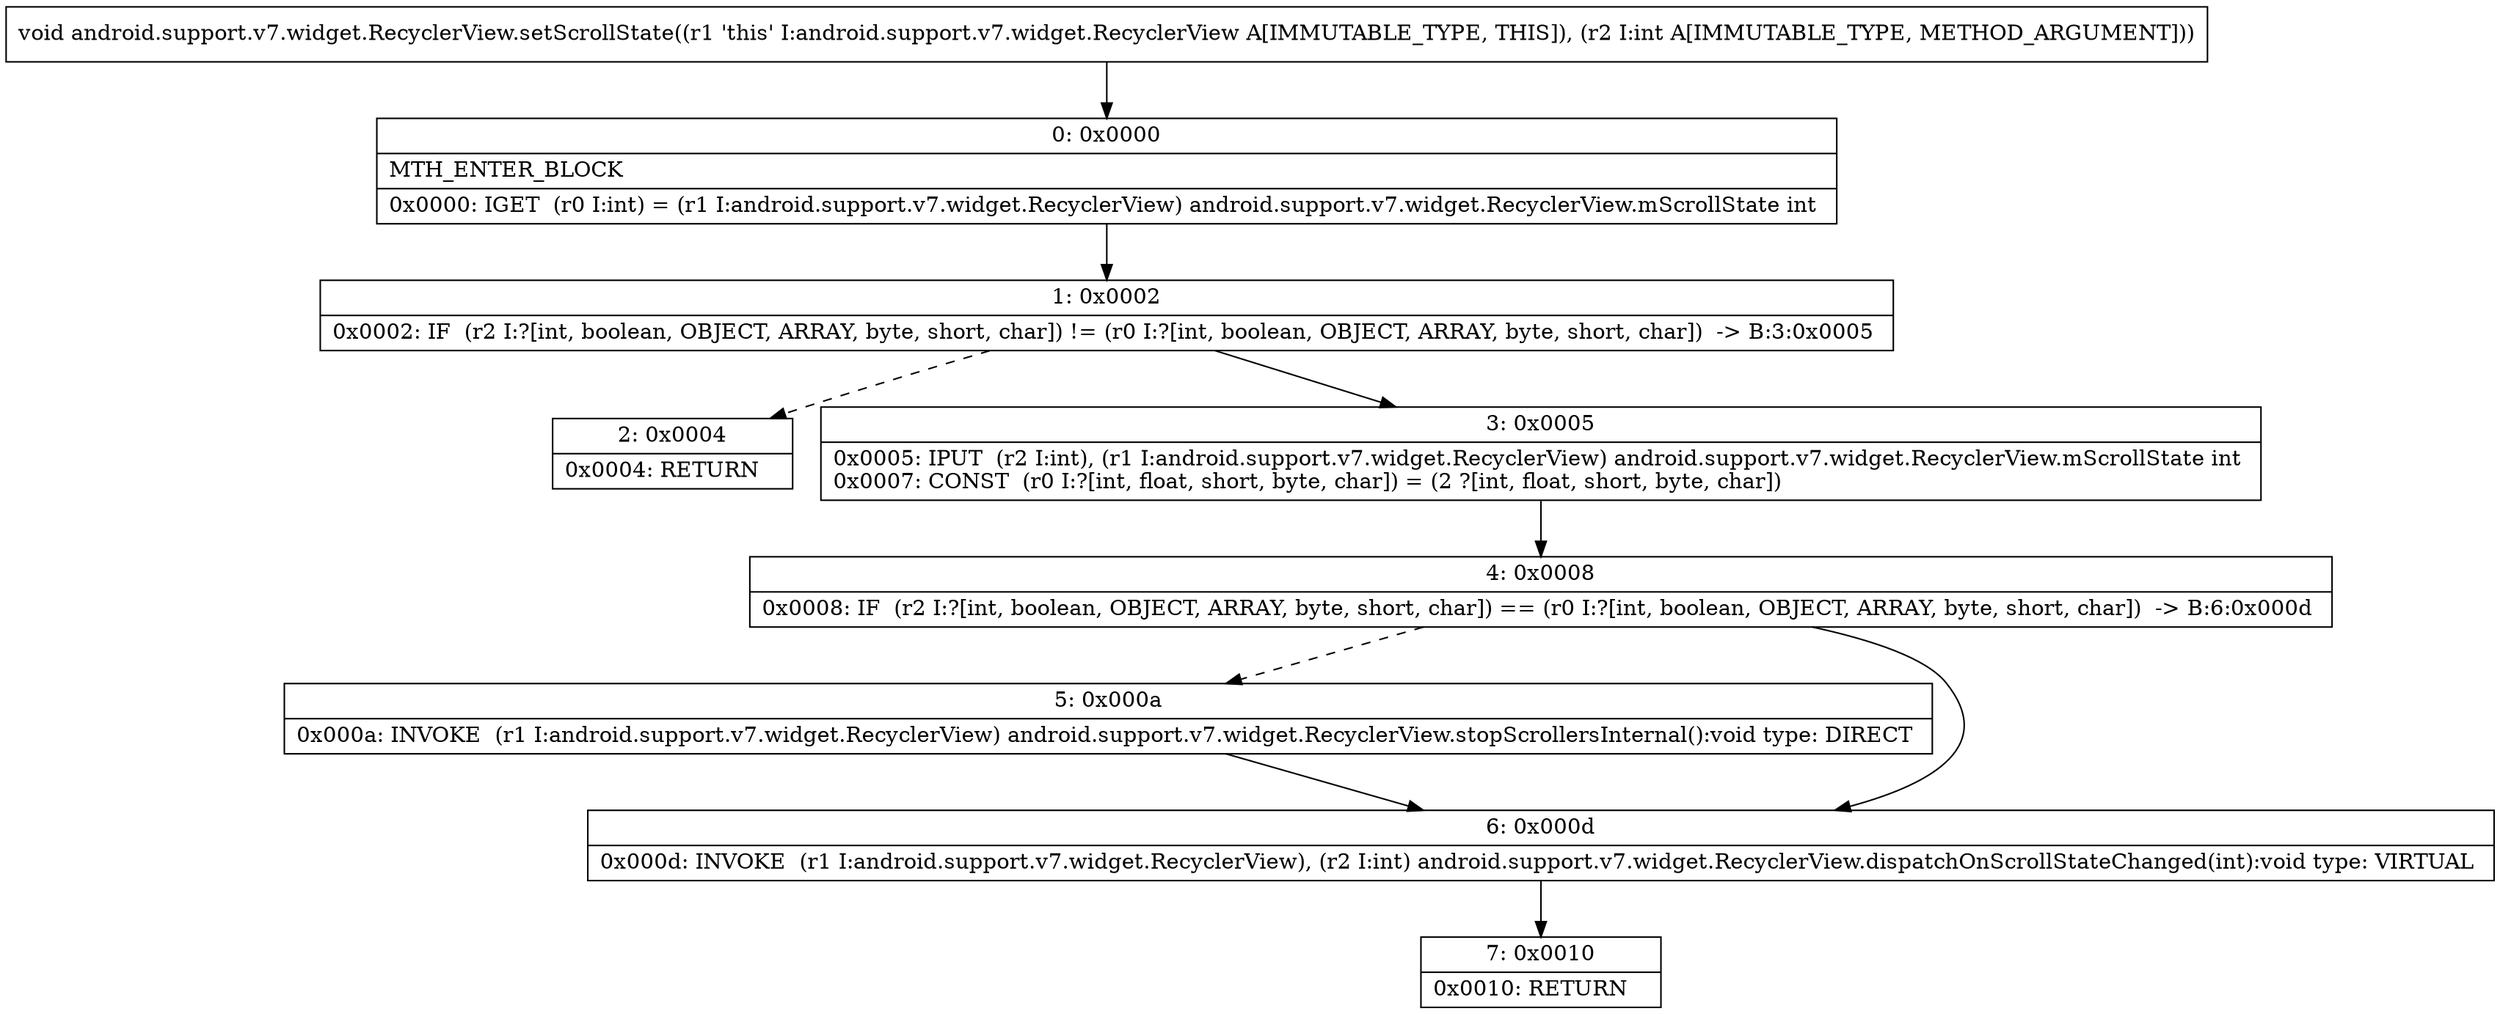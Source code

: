 digraph "CFG forandroid.support.v7.widget.RecyclerView.setScrollState(I)V" {
Node_0 [shape=record,label="{0\:\ 0x0000|MTH_ENTER_BLOCK\l|0x0000: IGET  (r0 I:int) = (r1 I:android.support.v7.widget.RecyclerView) android.support.v7.widget.RecyclerView.mScrollState int \l}"];
Node_1 [shape=record,label="{1\:\ 0x0002|0x0002: IF  (r2 I:?[int, boolean, OBJECT, ARRAY, byte, short, char]) != (r0 I:?[int, boolean, OBJECT, ARRAY, byte, short, char])  \-\> B:3:0x0005 \l}"];
Node_2 [shape=record,label="{2\:\ 0x0004|0x0004: RETURN   \l}"];
Node_3 [shape=record,label="{3\:\ 0x0005|0x0005: IPUT  (r2 I:int), (r1 I:android.support.v7.widget.RecyclerView) android.support.v7.widget.RecyclerView.mScrollState int \l0x0007: CONST  (r0 I:?[int, float, short, byte, char]) = (2 ?[int, float, short, byte, char]) \l}"];
Node_4 [shape=record,label="{4\:\ 0x0008|0x0008: IF  (r2 I:?[int, boolean, OBJECT, ARRAY, byte, short, char]) == (r0 I:?[int, boolean, OBJECT, ARRAY, byte, short, char])  \-\> B:6:0x000d \l}"];
Node_5 [shape=record,label="{5\:\ 0x000a|0x000a: INVOKE  (r1 I:android.support.v7.widget.RecyclerView) android.support.v7.widget.RecyclerView.stopScrollersInternal():void type: DIRECT \l}"];
Node_6 [shape=record,label="{6\:\ 0x000d|0x000d: INVOKE  (r1 I:android.support.v7.widget.RecyclerView), (r2 I:int) android.support.v7.widget.RecyclerView.dispatchOnScrollStateChanged(int):void type: VIRTUAL \l}"];
Node_7 [shape=record,label="{7\:\ 0x0010|0x0010: RETURN   \l}"];
MethodNode[shape=record,label="{void android.support.v7.widget.RecyclerView.setScrollState((r1 'this' I:android.support.v7.widget.RecyclerView A[IMMUTABLE_TYPE, THIS]), (r2 I:int A[IMMUTABLE_TYPE, METHOD_ARGUMENT])) }"];
MethodNode -> Node_0;
Node_0 -> Node_1;
Node_1 -> Node_2[style=dashed];
Node_1 -> Node_3;
Node_3 -> Node_4;
Node_4 -> Node_5[style=dashed];
Node_4 -> Node_6;
Node_5 -> Node_6;
Node_6 -> Node_7;
}


